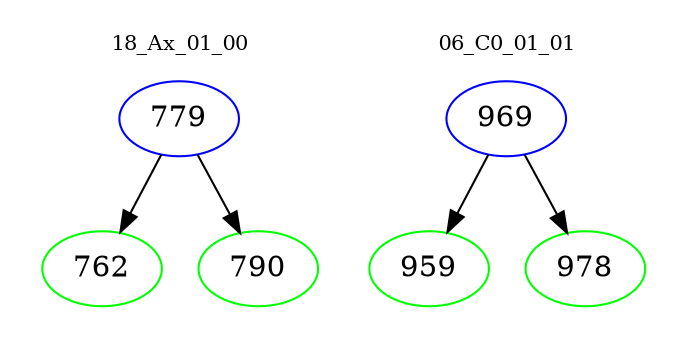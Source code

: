 digraph{
subgraph cluster_0 {
color = white
label = "18_Ax_01_00";
fontsize=10;
T0_779 [label="779", color="blue"]
T0_779 -> T0_762 [color="black"]
T0_762 [label="762", color="green"]
T0_779 -> T0_790 [color="black"]
T0_790 [label="790", color="green"]
}
subgraph cluster_1 {
color = white
label = "06_C0_01_01";
fontsize=10;
T1_969 [label="969", color="blue"]
T1_969 -> T1_959 [color="black"]
T1_959 [label="959", color="green"]
T1_969 -> T1_978 [color="black"]
T1_978 [label="978", color="green"]
}
}
